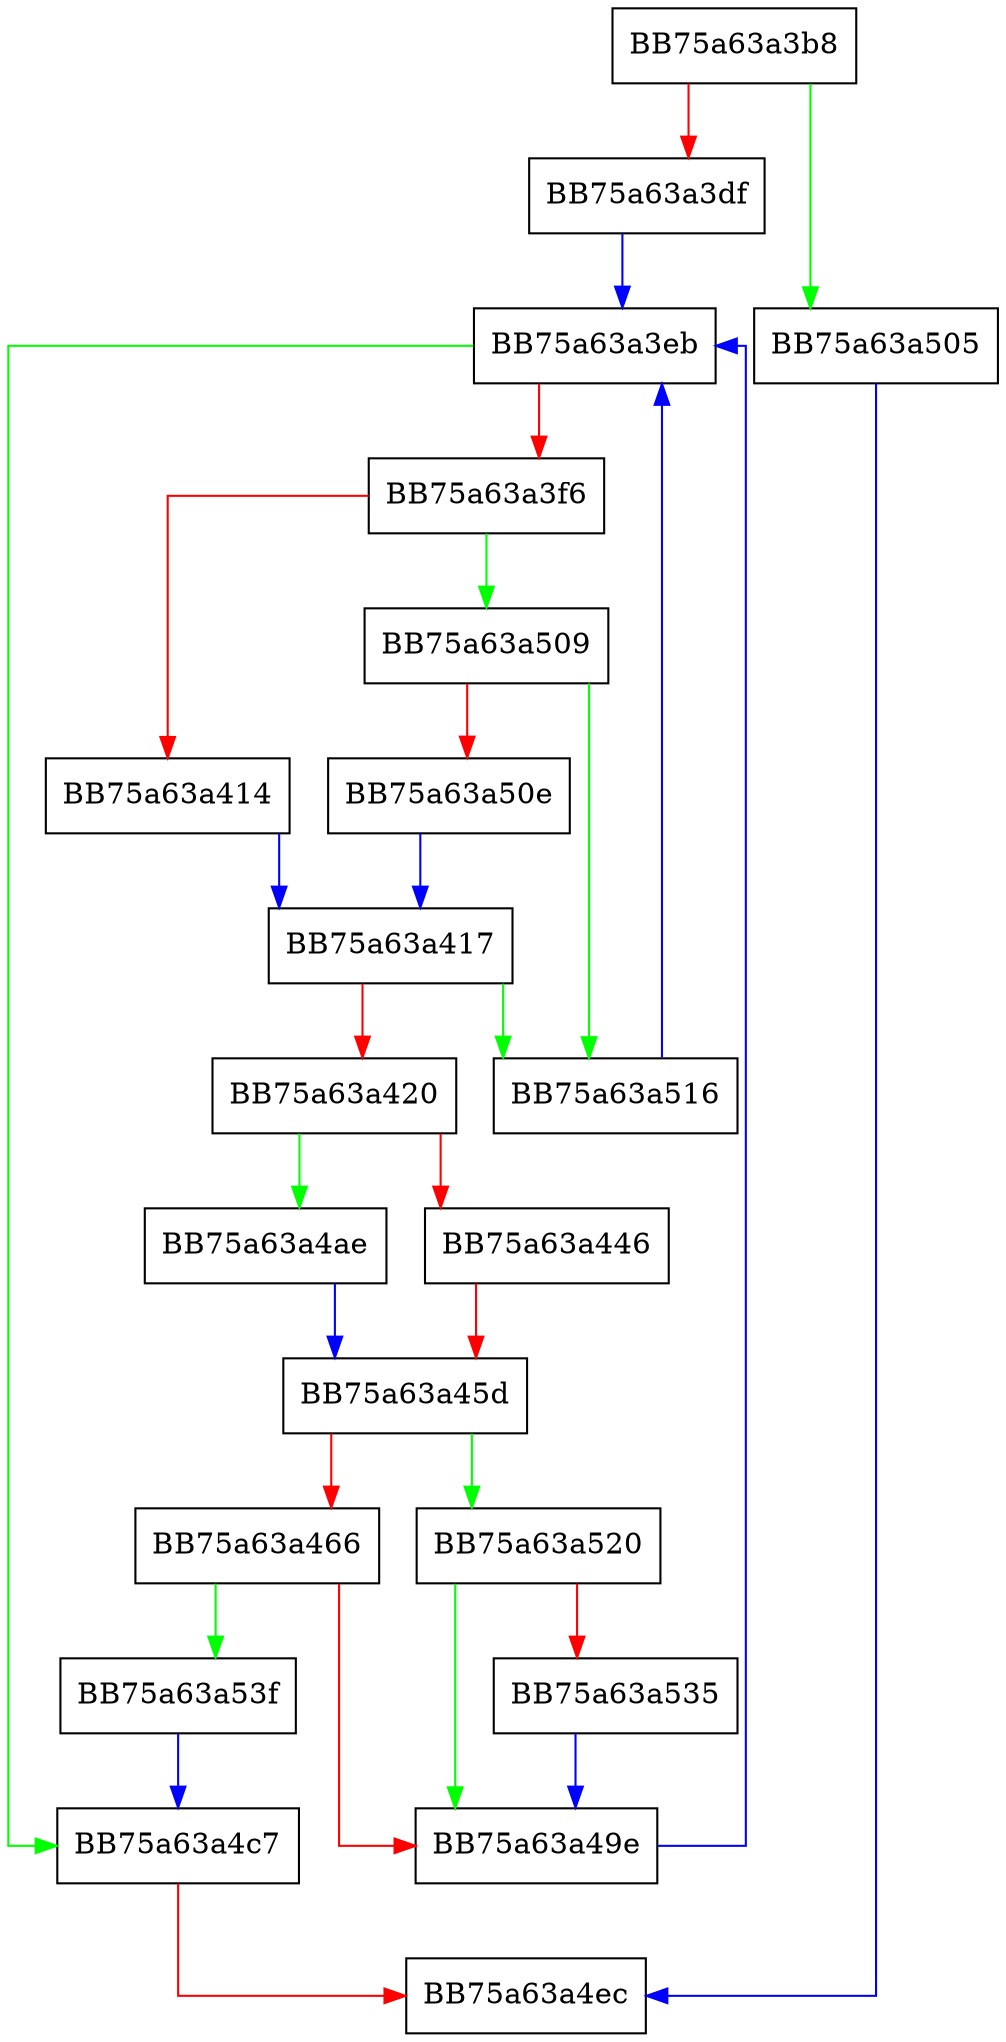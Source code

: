 digraph GBB_load_ccode {
  node [shape="box"];
  graph [splines=ortho];
  BB75a63a3b8 -> BB75a63a505 [color="green"];
  BB75a63a3b8 -> BB75a63a3df [color="red"];
  BB75a63a3df -> BB75a63a3eb [color="blue"];
  BB75a63a3eb -> BB75a63a4c7 [color="green"];
  BB75a63a3eb -> BB75a63a3f6 [color="red"];
  BB75a63a3f6 -> BB75a63a509 [color="green"];
  BB75a63a3f6 -> BB75a63a414 [color="red"];
  BB75a63a414 -> BB75a63a417 [color="blue"];
  BB75a63a417 -> BB75a63a516 [color="green"];
  BB75a63a417 -> BB75a63a420 [color="red"];
  BB75a63a420 -> BB75a63a4ae [color="green"];
  BB75a63a420 -> BB75a63a446 [color="red"];
  BB75a63a446 -> BB75a63a45d [color="red"];
  BB75a63a45d -> BB75a63a520 [color="green"];
  BB75a63a45d -> BB75a63a466 [color="red"];
  BB75a63a466 -> BB75a63a53f [color="green"];
  BB75a63a466 -> BB75a63a49e [color="red"];
  BB75a63a49e -> BB75a63a3eb [color="blue"];
  BB75a63a4ae -> BB75a63a45d [color="blue"];
  BB75a63a4c7 -> BB75a63a4ec [color="red"];
  BB75a63a505 -> BB75a63a4ec [color="blue"];
  BB75a63a509 -> BB75a63a516 [color="green"];
  BB75a63a509 -> BB75a63a50e [color="red"];
  BB75a63a50e -> BB75a63a417 [color="blue"];
  BB75a63a516 -> BB75a63a3eb [color="blue"];
  BB75a63a520 -> BB75a63a49e [color="green"];
  BB75a63a520 -> BB75a63a535 [color="red"];
  BB75a63a535 -> BB75a63a49e [color="blue"];
  BB75a63a53f -> BB75a63a4c7 [color="blue"];
}